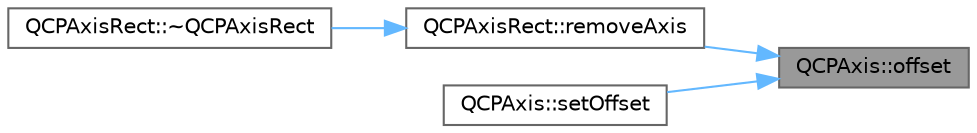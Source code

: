 digraph "QCPAxis::offset"
{
 // LATEX_PDF_SIZE
  bgcolor="transparent";
  edge [fontname=Helvetica,fontsize=10,labelfontname=Helvetica,labelfontsize=10];
  node [fontname=Helvetica,fontsize=10,shape=box,height=0.2,width=0.4];
  rankdir="RL";
  Node1 [label="QCPAxis::offset",height=0.2,width=0.4,color="gray40", fillcolor="grey60", style="filled", fontcolor="black",tooltip=" "];
  Node1 -> Node2 [dir="back",color="steelblue1",style="solid"];
  Node2 [label="QCPAxisRect::removeAxis",height=0.2,width=0.4,color="grey40", fillcolor="white", style="filled",URL="$class_q_c_p_axis_rect.html#a03c39cd9704f0d36fb6cf980cdddcbaa",tooltip=" "];
  Node2 -> Node3 [dir="back",color="steelblue1",style="solid"];
  Node3 [label="QCPAxisRect::~QCPAxisRect",height=0.2,width=0.4,color="grey40", fillcolor="white", style="filled",URL="$class_q_c_p_axis_rect.html#a463c44b1856ddbf82eb3f7b582839cd0",tooltip=" "];
  Node1 -> Node4 [dir="back",color="steelblue1",style="solid"];
  Node4 [label="QCPAxis::setOffset",height=0.2,width=0.4,color="grey40", fillcolor="white", style="filled",URL="$class_q_c_p_axis.html#a04a652603cbe50eba9969ee6d68873c3",tooltip=" "];
}

